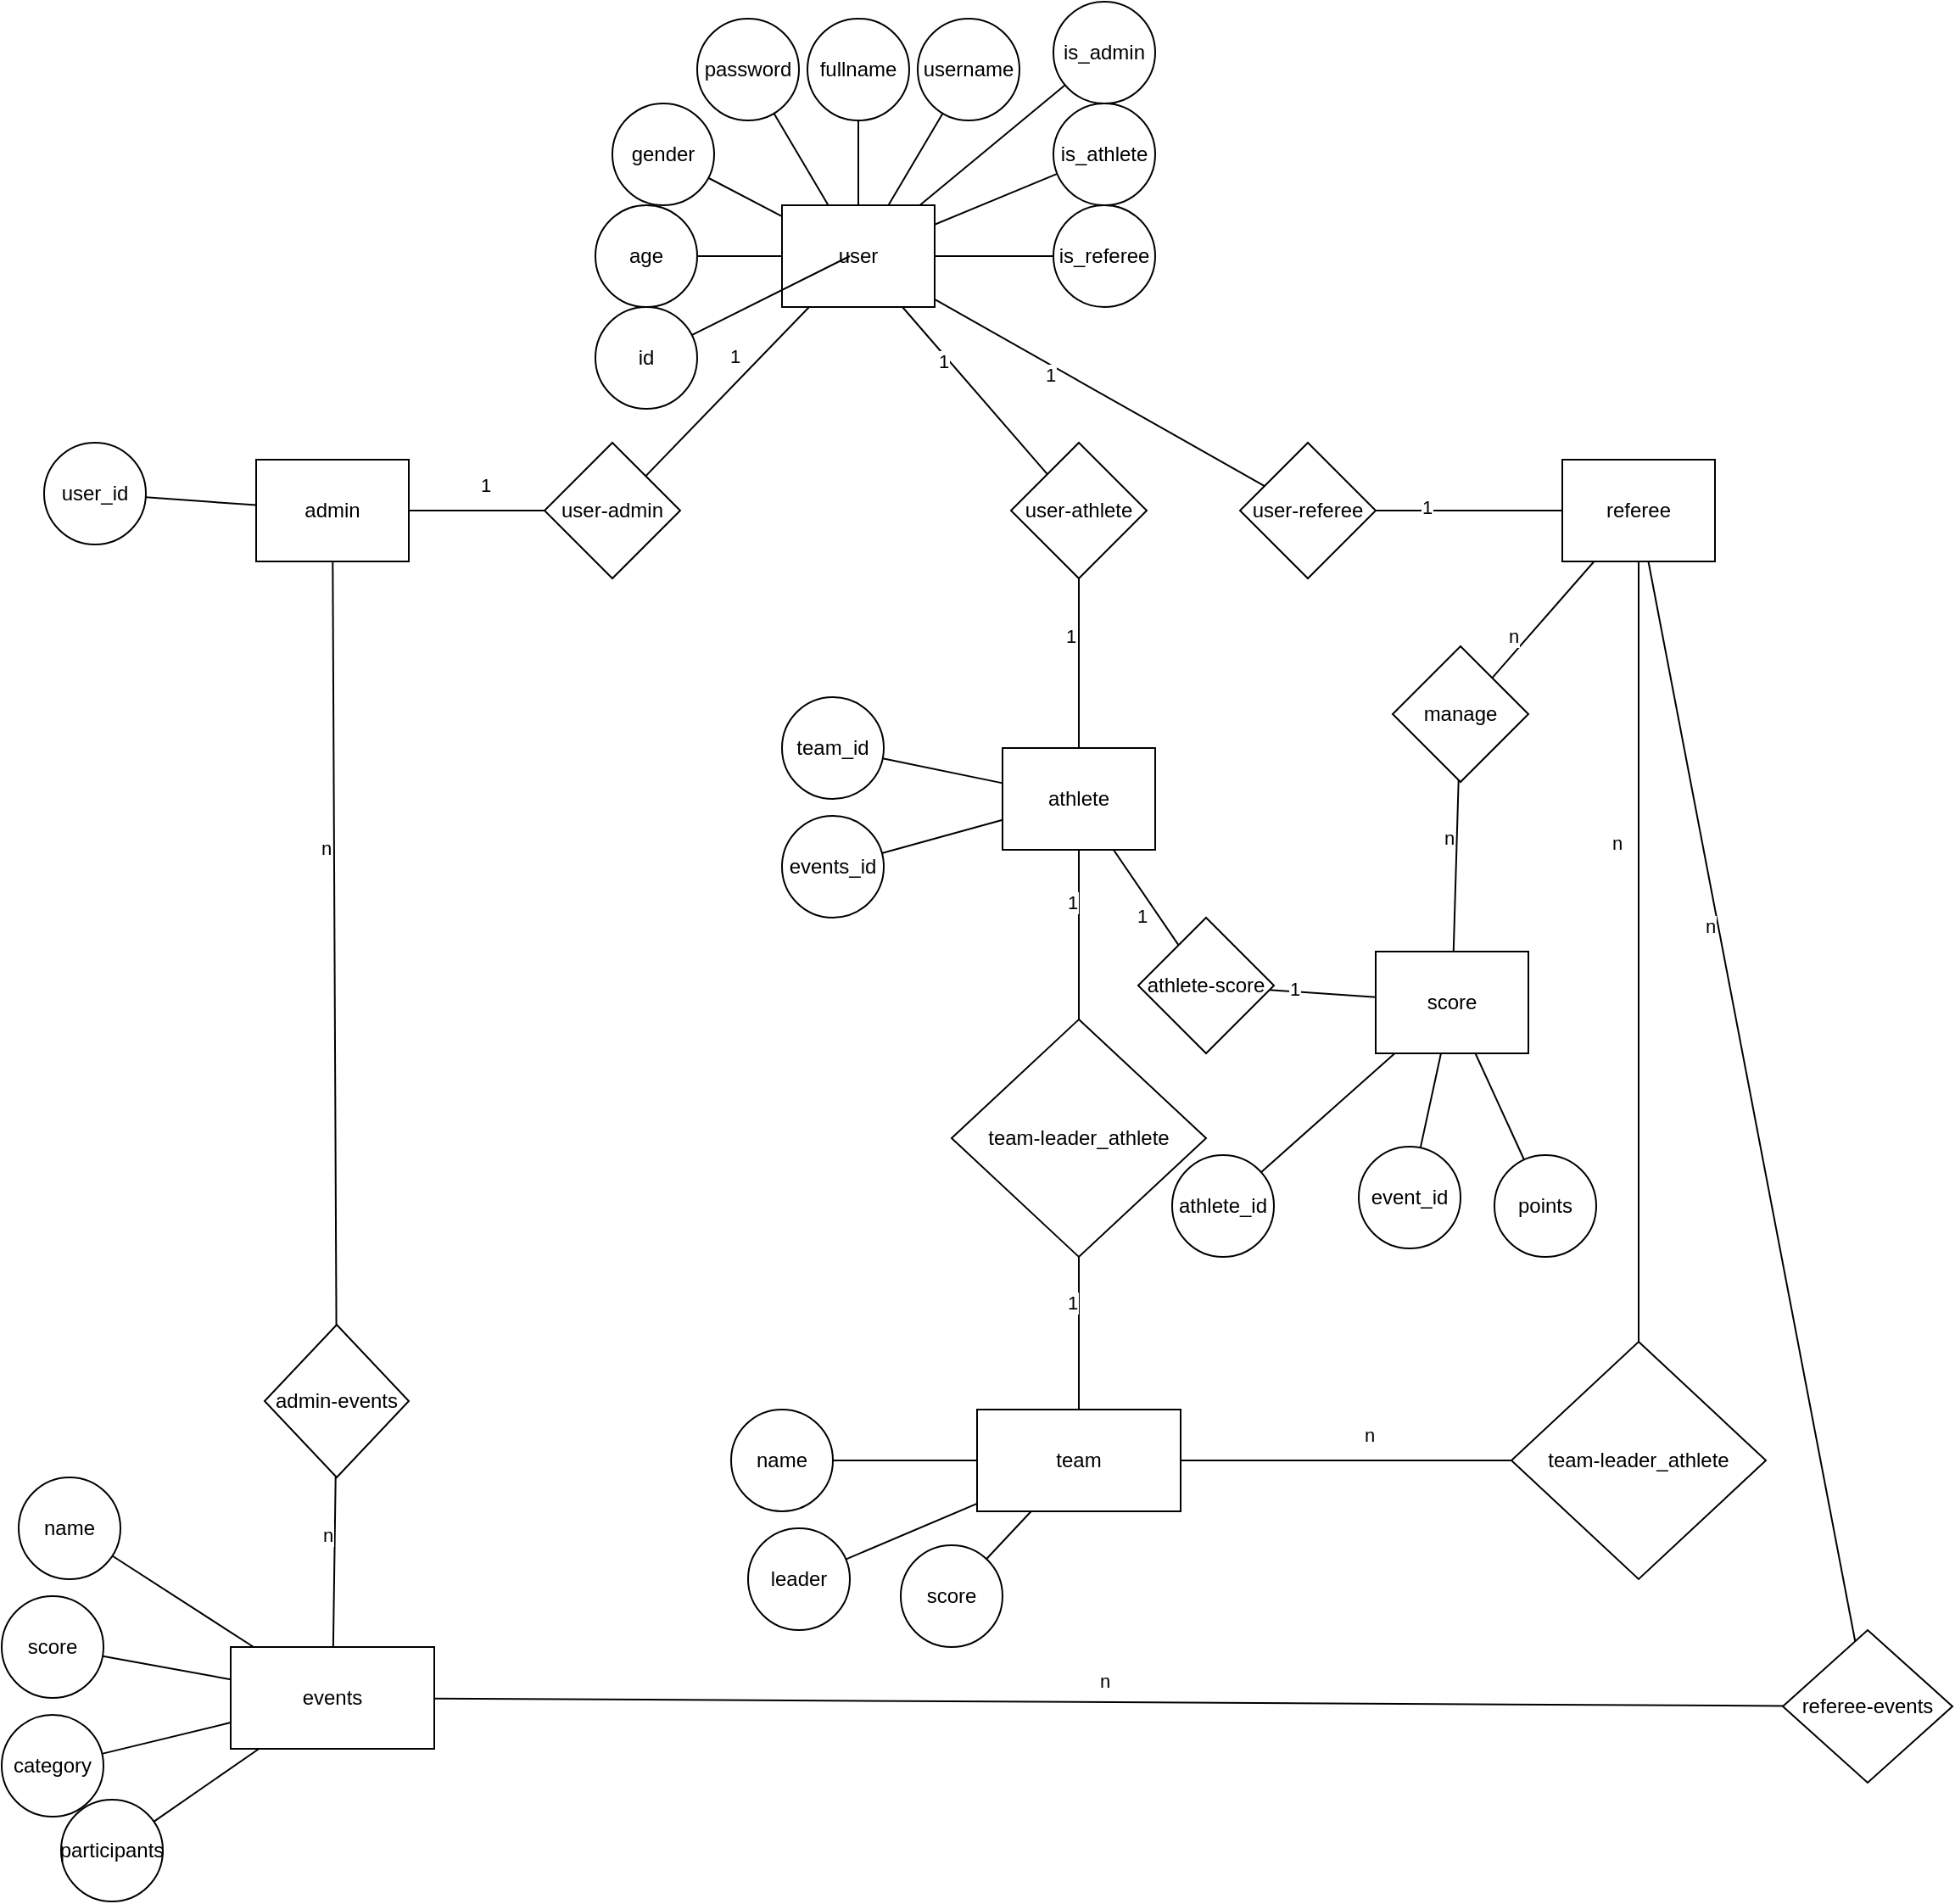 <mxfile version="21.5.2" type="github">
  <diagram name="Page-1" id="KzcnZLSPdGOEkf5oqTcm">
    <mxGraphModel dx="2152" dy="1808" grid="1" gridSize="10" guides="1" tooltips="1" connect="1" arrows="1" fold="1" page="1" pageScale="1" pageWidth="850" pageHeight="1100" math="0" shadow="0">
      <root>
        <mxCell id="0" />
        <mxCell id="1" parent="0" />
        <mxCell id="fyYMvwpkRdlNFIZJBokY-1" value="user" style="rounded=0;whiteSpace=wrap;html=1;" vertex="1" parent="1">
          <mxGeometry x="10" y="70" width="90" height="60" as="geometry" />
        </mxCell>
        <mxCell id="fyYMvwpkRdlNFIZJBokY-2" value="is_admin" style="ellipse;whiteSpace=wrap;html=1;aspect=fixed;" vertex="1" parent="1">
          <mxGeometry x="170" y="-50" width="60" height="60" as="geometry" />
        </mxCell>
        <mxCell id="fyYMvwpkRdlNFIZJBokY-3" value="" style="endArrow=none;html=1;rounded=0;" edge="1" parent="1" source="fyYMvwpkRdlNFIZJBokY-1" target="fyYMvwpkRdlNFIZJBokY-2">
          <mxGeometry width="50" height="50" relative="1" as="geometry">
            <mxPoint x="230" y="230" as="sourcePoint" />
            <mxPoint x="280" y="180" as="targetPoint" />
          </mxGeometry>
        </mxCell>
        <mxCell id="fyYMvwpkRdlNFIZJBokY-4" value="is_athlete" style="ellipse;whiteSpace=wrap;html=1;aspect=fixed;" vertex="1" parent="1">
          <mxGeometry x="170" y="10" width="60" height="60" as="geometry" />
        </mxCell>
        <mxCell id="fyYMvwpkRdlNFIZJBokY-5" value="is_referee" style="ellipse;whiteSpace=wrap;html=1;aspect=fixed;" vertex="1" parent="1">
          <mxGeometry x="170" y="70" width="60" height="60" as="geometry" />
        </mxCell>
        <mxCell id="fyYMvwpkRdlNFIZJBokY-6" value="" style="endArrow=none;html=1;rounded=0;" edge="1" parent="1" source="fyYMvwpkRdlNFIZJBokY-1" target="fyYMvwpkRdlNFIZJBokY-4">
          <mxGeometry width="50" height="50" relative="1" as="geometry">
            <mxPoint x="230" y="230" as="sourcePoint" />
            <mxPoint x="280" y="180" as="targetPoint" />
          </mxGeometry>
        </mxCell>
        <mxCell id="fyYMvwpkRdlNFIZJBokY-7" value="" style="endArrow=none;html=1;rounded=0;" edge="1" parent="1" source="fyYMvwpkRdlNFIZJBokY-1" target="fyYMvwpkRdlNFIZJBokY-5">
          <mxGeometry width="50" height="50" relative="1" as="geometry">
            <mxPoint x="240" y="240" as="sourcePoint" />
            <mxPoint x="290" y="190" as="targetPoint" />
          </mxGeometry>
        </mxCell>
        <mxCell id="fyYMvwpkRdlNFIZJBokY-9" value="username" style="ellipse;whiteSpace=wrap;html=1;aspect=fixed;" vertex="1" parent="1">
          <mxGeometry x="90" y="-40" width="60" height="60" as="geometry" />
        </mxCell>
        <mxCell id="fyYMvwpkRdlNFIZJBokY-10" value="fullname" style="ellipse;whiteSpace=wrap;html=1;aspect=fixed;" vertex="1" parent="1">
          <mxGeometry x="25" y="-40" width="60" height="60" as="geometry" />
        </mxCell>
        <mxCell id="fyYMvwpkRdlNFIZJBokY-11" value="password" style="ellipse;whiteSpace=wrap;html=1;aspect=fixed;" vertex="1" parent="1">
          <mxGeometry x="-40" y="-40" width="60" height="60" as="geometry" />
        </mxCell>
        <mxCell id="fyYMvwpkRdlNFIZJBokY-12" value="" style="endArrow=none;html=1;rounded=0;" edge="1" parent="1" source="fyYMvwpkRdlNFIZJBokY-1" target="fyYMvwpkRdlNFIZJBokY-9">
          <mxGeometry width="50" height="50" relative="1" as="geometry">
            <mxPoint x="190" y="121" as="sourcePoint" />
            <mxPoint x="313" y="177" as="targetPoint" />
          </mxGeometry>
        </mxCell>
        <mxCell id="fyYMvwpkRdlNFIZJBokY-13" value="" style="endArrow=none;html=1;rounded=0;" edge="1" parent="1" source="fyYMvwpkRdlNFIZJBokY-1" target="fyYMvwpkRdlNFIZJBokY-10">
          <mxGeometry width="50" height="50" relative="1" as="geometry">
            <mxPoint x="176" y="130" as="sourcePoint" />
            <mxPoint x="258" y="209" as="targetPoint" />
          </mxGeometry>
        </mxCell>
        <mxCell id="fyYMvwpkRdlNFIZJBokY-14" value="" style="endArrow=none;html=1;rounded=0;" edge="1" parent="1" source="fyYMvwpkRdlNFIZJBokY-1" target="fyYMvwpkRdlNFIZJBokY-11">
          <mxGeometry width="50" height="50" relative="1" as="geometry">
            <mxPoint x="186" y="140" as="sourcePoint" />
            <mxPoint x="311" y="297" as="targetPoint" />
          </mxGeometry>
        </mxCell>
        <mxCell id="fyYMvwpkRdlNFIZJBokY-15" value="user-admin" style="rhombus;whiteSpace=wrap;html=1;" vertex="1" parent="1">
          <mxGeometry x="-130" y="210" width="80" height="80" as="geometry" />
        </mxCell>
        <mxCell id="fyYMvwpkRdlNFIZJBokY-16" value="user-athlete" style="rhombus;whiteSpace=wrap;html=1;" vertex="1" parent="1">
          <mxGeometry x="145" y="210" width="80" height="80" as="geometry" />
        </mxCell>
        <mxCell id="fyYMvwpkRdlNFIZJBokY-17" value="user-referee" style="rhombus;whiteSpace=wrap;html=1;" vertex="1" parent="1">
          <mxGeometry x="280" y="210" width="80" height="80" as="geometry" />
        </mxCell>
        <mxCell id="fyYMvwpkRdlNFIZJBokY-18" value="" style="endArrow=none;html=1;rounded=0;" edge="1" parent="1" source="fyYMvwpkRdlNFIZJBokY-15" target="fyYMvwpkRdlNFIZJBokY-1">
          <mxGeometry width="50" height="50" relative="1" as="geometry">
            <mxPoint x="-30" y="230" as="sourcePoint" />
            <mxPoint x="20" y="180" as="targetPoint" />
          </mxGeometry>
        </mxCell>
        <mxCell id="fyYMvwpkRdlNFIZJBokY-21" value="1" style="edgeLabel;html=1;align=center;verticalAlign=middle;resizable=0;points=[];" vertex="1" connectable="0" parent="fyYMvwpkRdlNFIZJBokY-18">
          <mxGeometry x="0.145" y="3" relative="1" as="geometry">
            <mxPoint x="-1" y="-12" as="offset" />
          </mxGeometry>
        </mxCell>
        <mxCell id="fyYMvwpkRdlNFIZJBokY-19" value="" style="endArrow=none;html=1;rounded=0;" edge="1" parent="1" source="fyYMvwpkRdlNFIZJBokY-16" target="fyYMvwpkRdlNFIZJBokY-1">
          <mxGeometry width="50" height="50" relative="1" as="geometry">
            <mxPoint x="-30" y="210" as="sourcePoint" />
            <mxPoint x="36" y="140" as="targetPoint" />
          </mxGeometry>
        </mxCell>
        <mxCell id="fyYMvwpkRdlNFIZJBokY-23" value="1" style="edgeLabel;html=1;align=center;verticalAlign=middle;resizable=0;points=[];" vertex="1" connectable="0" parent="fyYMvwpkRdlNFIZJBokY-19">
          <mxGeometry x="0.324" y="-2" relative="1" as="geometry">
            <mxPoint x="-7" as="offset" />
          </mxGeometry>
        </mxCell>
        <mxCell id="fyYMvwpkRdlNFIZJBokY-20" value="" style="endArrow=none;html=1;rounded=0;" edge="1" parent="1" source="fyYMvwpkRdlNFIZJBokY-17" target="fyYMvwpkRdlNFIZJBokY-1">
          <mxGeometry width="50" height="50" relative="1" as="geometry">
            <mxPoint x="-20" y="220" as="sourcePoint" />
            <mxPoint x="46" y="150" as="targetPoint" />
          </mxGeometry>
        </mxCell>
        <mxCell id="fyYMvwpkRdlNFIZJBokY-25" value="1" style="edgeLabel;html=1;align=center;verticalAlign=middle;resizable=0;points=[];" vertex="1" connectable="0" parent="fyYMvwpkRdlNFIZJBokY-20">
          <mxGeometry x="0.262" y="1" relative="1" as="geometry">
            <mxPoint x="-4" y="3" as="offset" />
          </mxGeometry>
        </mxCell>
        <mxCell id="fyYMvwpkRdlNFIZJBokY-27" value="gender" style="ellipse;whiteSpace=wrap;html=1;aspect=fixed;" vertex="1" parent="1">
          <mxGeometry x="-90" y="10" width="60" height="60" as="geometry" />
        </mxCell>
        <mxCell id="fyYMvwpkRdlNFIZJBokY-28" value="" style="endArrow=none;html=1;rounded=0;" edge="1" parent="1" source="fyYMvwpkRdlNFIZJBokY-1" target="fyYMvwpkRdlNFIZJBokY-27">
          <mxGeometry width="50" height="50" relative="1" as="geometry">
            <mxPoint x="47" y="80" as="sourcePoint" />
            <mxPoint x="15" y="26" as="targetPoint" />
          </mxGeometry>
        </mxCell>
        <mxCell id="fyYMvwpkRdlNFIZJBokY-29" value="age" style="ellipse;whiteSpace=wrap;html=1;aspect=fixed;" vertex="1" parent="1">
          <mxGeometry x="-100" y="70" width="60" height="60" as="geometry" />
        </mxCell>
        <mxCell id="fyYMvwpkRdlNFIZJBokY-30" value="" style="endArrow=none;html=1;rounded=0;" edge="1" parent="1" source="fyYMvwpkRdlNFIZJBokY-1" target="fyYMvwpkRdlNFIZJBokY-29">
          <mxGeometry width="50" height="50" relative="1" as="geometry">
            <mxPoint x="20" y="87" as="sourcePoint" />
            <mxPoint x="-23" y="64" as="targetPoint" />
          </mxGeometry>
        </mxCell>
        <mxCell id="fyYMvwpkRdlNFIZJBokY-32" value="admin" style="rounded=0;whiteSpace=wrap;html=1;" vertex="1" parent="1">
          <mxGeometry x="-300" y="220" width="90" height="60" as="geometry" />
        </mxCell>
        <mxCell id="fyYMvwpkRdlNFIZJBokY-36" value="athlete" style="rounded=0;whiteSpace=wrap;html=1;" vertex="1" parent="1">
          <mxGeometry x="140" y="390" width="90" height="60" as="geometry" />
        </mxCell>
        <mxCell id="fyYMvwpkRdlNFIZJBokY-37" value="referee" style="rounded=0;whiteSpace=wrap;html=1;" vertex="1" parent="1">
          <mxGeometry x="470" y="220" width="90" height="60" as="geometry" />
        </mxCell>
        <mxCell id="fyYMvwpkRdlNFIZJBokY-38" value="" style="endArrow=none;html=1;rounded=0;" edge="1" parent="1" source="fyYMvwpkRdlNFIZJBokY-32" target="fyYMvwpkRdlNFIZJBokY-15">
          <mxGeometry width="50" height="50" relative="1" as="geometry">
            <mxPoint x="-60" y="240" as="sourcePoint" />
            <mxPoint x="36" y="140" as="targetPoint" />
          </mxGeometry>
        </mxCell>
        <mxCell id="fyYMvwpkRdlNFIZJBokY-39" value="1" style="edgeLabel;html=1;align=center;verticalAlign=middle;resizable=0;points=[];" vertex="1" connectable="0" parent="fyYMvwpkRdlNFIZJBokY-38">
          <mxGeometry x="0.145" y="3" relative="1" as="geometry">
            <mxPoint x="-1" y="-12" as="offset" />
          </mxGeometry>
        </mxCell>
        <mxCell id="fyYMvwpkRdlNFIZJBokY-40" value="" style="endArrow=none;html=1;rounded=0;" edge="1" parent="1" source="fyYMvwpkRdlNFIZJBokY-36" target="fyYMvwpkRdlNFIZJBokY-16">
          <mxGeometry width="50" height="50" relative="1" as="geometry">
            <mxPoint x="184.76" y="410" as="sourcePoint" />
            <mxPoint x="184.76" y="330" as="targetPoint" />
          </mxGeometry>
        </mxCell>
        <mxCell id="fyYMvwpkRdlNFIZJBokY-41" value="1" style="edgeLabel;html=1;align=center;verticalAlign=middle;resizable=0;points=[];" vertex="1" connectable="0" parent="fyYMvwpkRdlNFIZJBokY-40">
          <mxGeometry x="0.324" y="-2" relative="1" as="geometry">
            <mxPoint x="-7" as="offset" />
          </mxGeometry>
        </mxCell>
        <mxCell id="fyYMvwpkRdlNFIZJBokY-42" value="" style="endArrow=none;html=1;rounded=0;" edge="1" parent="1" source="fyYMvwpkRdlNFIZJBokY-37" target="fyYMvwpkRdlNFIZJBokY-17">
          <mxGeometry width="50" height="50" relative="1" as="geometry">
            <mxPoint x="115" y="340" as="sourcePoint" />
            <mxPoint x="175" y="280" as="targetPoint" />
          </mxGeometry>
        </mxCell>
        <mxCell id="fyYMvwpkRdlNFIZJBokY-43" value="1" style="edgeLabel;html=1;align=center;verticalAlign=middle;resizable=0;points=[];" vertex="1" connectable="0" parent="fyYMvwpkRdlNFIZJBokY-42">
          <mxGeometry x="0.324" y="-2" relative="1" as="geometry">
            <mxPoint x="-7" as="offset" />
          </mxGeometry>
        </mxCell>
        <mxCell id="fyYMvwpkRdlNFIZJBokY-55" value="team" style="rounded=0;whiteSpace=wrap;html=1;" vertex="1" parent="1">
          <mxGeometry x="125" y="780" width="120" height="60" as="geometry" />
        </mxCell>
        <mxCell id="fyYMvwpkRdlNFIZJBokY-58" value="team-leader_athlete" style="rhombus;whiteSpace=wrap;html=1;" vertex="1" parent="1">
          <mxGeometry x="110" y="550" width="150" height="140" as="geometry" />
        </mxCell>
        <mxCell id="fyYMvwpkRdlNFIZJBokY-59" value="" style="endArrow=none;html=1;rounded=0;" edge="1" parent="1" source="fyYMvwpkRdlNFIZJBokY-58" target="fyYMvwpkRdlNFIZJBokY-36">
          <mxGeometry width="50" height="50" relative="1" as="geometry">
            <mxPoint x="-20" y="240" as="sourcePoint" />
            <mxPoint x="36" y="140" as="targetPoint" />
          </mxGeometry>
        </mxCell>
        <mxCell id="fyYMvwpkRdlNFIZJBokY-60" value="1" style="edgeLabel;html=1;align=center;verticalAlign=middle;resizable=0;points=[];" vertex="1" connectable="0" parent="fyYMvwpkRdlNFIZJBokY-59">
          <mxGeometry x="0.145" y="3" relative="1" as="geometry">
            <mxPoint x="-1" y="-12" as="offset" />
          </mxGeometry>
        </mxCell>
        <mxCell id="fyYMvwpkRdlNFIZJBokY-61" value="" style="endArrow=none;html=1;rounded=0;" edge="1" parent="1" target="fyYMvwpkRdlNFIZJBokY-58" source="fyYMvwpkRdlNFIZJBokY-55">
          <mxGeometry width="50" height="50" relative="1" as="geometry">
            <mxPoint x="-200" y="260" as="sourcePoint" />
            <mxPoint x="46" y="150" as="targetPoint" />
          </mxGeometry>
        </mxCell>
        <mxCell id="fyYMvwpkRdlNFIZJBokY-62" value="1" style="edgeLabel;html=1;align=center;verticalAlign=middle;resizable=0;points=[];" vertex="1" connectable="0" parent="fyYMvwpkRdlNFIZJBokY-61">
          <mxGeometry x="0.145" y="3" relative="1" as="geometry">
            <mxPoint x="-1" y="-12" as="offset" />
          </mxGeometry>
        </mxCell>
        <mxCell id="fyYMvwpkRdlNFIZJBokY-63" value="team-leader_athlete" style="rhombus;whiteSpace=wrap;html=1;" vertex="1" parent="1">
          <mxGeometry x="440" y="740" width="150" height="140" as="geometry" />
        </mxCell>
        <mxCell id="fyYMvwpkRdlNFIZJBokY-64" value="" style="endArrow=none;html=1;rounded=0;" edge="1" parent="1" source="fyYMvwpkRdlNFIZJBokY-63" target="fyYMvwpkRdlNFIZJBokY-37">
          <mxGeometry width="50" height="50" relative="1" as="geometry">
            <mxPoint x="274.09" y="250" as="sourcePoint" />
            <mxPoint x="560" y="400" as="targetPoint" />
          </mxGeometry>
        </mxCell>
        <mxCell id="fyYMvwpkRdlNFIZJBokY-68" value="n" style="edgeLabel;html=1;align=center;verticalAlign=middle;resizable=0;points=[];" vertex="1" connectable="0" parent="fyYMvwpkRdlNFIZJBokY-64">
          <mxGeometry x="0.354" y="-2" relative="1" as="geometry">
            <mxPoint x="-15" y="17" as="offset" />
          </mxGeometry>
        </mxCell>
        <mxCell id="fyYMvwpkRdlNFIZJBokY-66" value="" style="endArrow=none;html=1;rounded=0;" edge="1" parent="1" target="fyYMvwpkRdlNFIZJBokY-63" source="fyYMvwpkRdlNFIZJBokY-55">
          <mxGeometry width="50" height="50" relative="1" as="geometry">
            <mxPoint x="219.999" y="820" as="sourcePoint" />
            <mxPoint x="340.09" y="160" as="targetPoint" />
          </mxGeometry>
        </mxCell>
        <mxCell id="fyYMvwpkRdlNFIZJBokY-67" value="n" style="edgeLabel;html=1;align=center;verticalAlign=middle;resizable=0;points=[];" vertex="1" connectable="0" parent="fyYMvwpkRdlNFIZJBokY-66">
          <mxGeometry x="0.145" y="3" relative="1" as="geometry">
            <mxPoint x="-1" y="-12" as="offset" />
          </mxGeometry>
        </mxCell>
        <mxCell id="fyYMvwpkRdlNFIZJBokY-70" value="admin-events" style="rhombus;whiteSpace=wrap;html=1;" vertex="1" parent="1">
          <mxGeometry x="-295" y="730" width="85" height="90" as="geometry" />
        </mxCell>
        <mxCell id="fyYMvwpkRdlNFIZJBokY-71" value="" style="endArrow=none;html=1;rounded=0;" edge="1" parent="1" source="fyYMvwpkRdlNFIZJBokY-70" target="fyYMvwpkRdlNFIZJBokY-32">
          <mxGeometry width="50" height="50" relative="1" as="geometry">
            <mxPoint x="-470" y="575" as="sourcePoint" />
            <mxPoint x="-313.421" y="350" as="targetPoint" />
          </mxGeometry>
        </mxCell>
        <mxCell id="fyYMvwpkRdlNFIZJBokY-72" value="n" style="edgeLabel;html=1;align=center;verticalAlign=middle;resizable=0;points=[];" vertex="1" connectable="0" parent="fyYMvwpkRdlNFIZJBokY-71">
          <mxGeometry x="0.262" y="1" relative="1" as="geometry">
            <mxPoint x="-4" y="3" as="offset" />
          </mxGeometry>
        </mxCell>
        <mxCell id="fyYMvwpkRdlNFIZJBokY-73" value="" style="endArrow=none;html=1;rounded=0;" edge="1" parent="1" target="fyYMvwpkRdlNFIZJBokY-70" source="fyYMvwpkRdlNFIZJBokY-75">
          <mxGeometry width="50" height="50" relative="1" as="geometry">
            <mxPoint x="-220" y="880" as="sourcePoint" />
            <mxPoint x="-275" y="785" as="targetPoint" />
          </mxGeometry>
        </mxCell>
        <mxCell id="fyYMvwpkRdlNFIZJBokY-74" value="n" style="edgeLabel;html=1;align=center;verticalAlign=middle;resizable=0;points=[];" vertex="1" connectable="0" parent="fyYMvwpkRdlNFIZJBokY-73">
          <mxGeometry x="0.324" y="-2" relative="1" as="geometry">
            <mxPoint x="-7" as="offset" />
          </mxGeometry>
        </mxCell>
        <mxCell id="fyYMvwpkRdlNFIZJBokY-75" value="events" style="rounded=0;whiteSpace=wrap;html=1;" vertex="1" parent="1">
          <mxGeometry x="-315" y="920" width="120" height="60" as="geometry" />
        </mxCell>
        <mxCell id="fyYMvwpkRdlNFIZJBokY-80" value="referee-events" style="rhombus;whiteSpace=wrap;html=1;" vertex="1" parent="1">
          <mxGeometry x="600" y="910" width="100" height="90" as="geometry" />
        </mxCell>
        <mxCell id="fyYMvwpkRdlNFIZJBokY-81" value="n" style="endArrow=none;html=1;rounded=0;" edge="1" parent="1" source="fyYMvwpkRdlNFIZJBokY-75" target="fyYMvwpkRdlNFIZJBokY-80">
          <mxGeometry x="-0.007" y="13" width="50" height="50" relative="1" as="geometry">
            <mxPoint x="80" y="870" as="sourcePoint" />
            <mxPoint x="130" y="820" as="targetPoint" />
            <mxPoint as="offset" />
          </mxGeometry>
        </mxCell>
        <mxCell id="fyYMvwpkRdlNFIZJBokY-82" value="" style="endArrow=none;html=1;rounded=0;" edge="1" parent="1" source="fyYMvwpkRdlNFIZJBokY-80" target="fyYMvwpkRdlNFIZJBokY-37">
          <mxGeometry width="50" height="50" relative="1" as="geometry">
            <mxPoint x="695" y="260" as="sourcePoint" />
            <mxPoint x="585" y="260" as="targetPoint" />
          </mxGeometry>
        </mxCell>
        <mxCell id="fyYMvwpkRdlNFIZJBokY-83" value="n" style="edgeLabel;html=1;align=center;verticalAlign=middle;resizable=0;points=[];" vertex="1" connectable="0" parent="fyYMvwpkRdlNFIZJBokY-82">
          <mxGeometry x="0.324" y="-2" relative="1" as="geometry">
            <mxPoint x="-7" as="offset" />
          </mxGeometry>
        </mxCell>
        <mxCell id="fyYMvwpkRdlNFIZJBokY-85" value="score" style="rounded=0;whiteSpace=wrap;html=1;" vertex="1" parent="1">
          <mxGeometry x="360" y="510" width="90" height="60" as="geometry" />
        </mxCell>
        <mxCell id="fyYMvwpkRdlNFIZJBokY-86" value="team_id" style="ellipse;whiteSpace=wrap;html=1;aspect=fixed;" vertex="1" parent="1">
          <mxGeometry x="10" y="360" width="60" height="60" as="geometry" />
        </mxCell>
        <mxCell id="fyYMvwpkRdlNFIZJBokY-87" value="" style="endArrow=none;html=1;rounded=0;" edge="1" parent="1" target="fyYMvwpkRdlNFIZJBokY-86" source="fyYMvwpkRdlNFIZJBokY-36">
          <mxGeometry width="50" height="50" relative="1" as="geometry">
            <mxPoint x="20" y="110" as="sourcePoint" />
            <mxPoint x="-13" y="74" as="targetPoint" />
          </mxGeometry>
        </mxCell>
        <mxCell id="fyYMvwpkRdlNFIZJBokY-88" value="events_id" style="ellipse;whiteSpace=wrap;html=1;aspect=fixed;" vertex="1" parent="1">
          <mxGeometry x="10" y="430" width="60" height="60" as="geometry" />
        </mxCell>
        <mxCell id="fyYMvwpkRdlNFIZJBokY-89" value="" style="endArrow=none;html=1;rounded=0;" edge="1" parent="1" target="fyYMvwpkRdlNFIZJBokY-88" source="fyYMvwpkRdlNFIZJBokY-36">
          <mxGeometry width="50" height="50" relative="1" as="geometry">
            <mxPoint x="60" y="510" as="sourcePoint" />
            <mxPoint x="27" y="474" as="targetPoint" />
          </mxGeometry>
        </mxCell>
        <mxCell id="fyYMvwpkRdlNFIZJBokY-91" value="category" style="ellipse;whiteSpace=wrap;html=1;aspect=fixed;" vertex="1" parent="1">
          <mxGeometry x="-450" y="960" width="60" height="60" as="geometry" />
        </mxCell>
        <mxCell id="fyYMvwpkRdlNFIZJBokY-92" value="" style="endArrow=none;html=1;rounded=0;" edge="1" parent="1" target="fyYMvwpkRdlNFIZJBokY-91" source="fyYMvwpkRdlNFIZJBokY-75">
          <mxGeometry width="50" height="50" relative="1" as="geometry">
            <mxPoint x="-330" y="927" as="sourcePoint" />
            <mxPoint x="-443" y="969" as="targetPoint" />
          </mxGeometry>
        </mxCell>
        <mxCell id="fyYMvwpkRdlNFIZJBokY-93" value="score" style="ellipse;whiteSpace=wrap;html=1;aspect=fixed;" vertex="1" parent="1">
          <mxGeometry x="-450" y="890" width="60" height="60" as="geometry" />
        </mxCell>
        <mxCell id="fyYMvwpkRdlNFIZJBokY-94" value="" style="endArrow=none;html=1;rounded=0;" edge="1" parent="1" target="fyYMvwpkRdlNFIZJBokY-93" source="fyYMvwpkRdlNFIZJBokY-75">
          <mxGeometry width="50" height="50" relative="1" as="geometry">
            <mxPoint x="-305" y="962" as="sourcePoint" />
            <mxPoint x="-433" y="979" as="targetPoint" />
          </mxGeometry>
        </mxCell>
        <mxCell id="fyYMvwpkRdlNFIZJBokY-95" value="name" style="ellipse;whiteSpace=wrap;html=1;aspect=fixed;" vertex="1" parent="1">
          <mxGeometry x="-440" y="820" width="60" height="60" as="geometry" />
        </mxCell>
        <mxCell id="fyYMvwpkRdlNFIZJBokY-96" value="" style="endArrow=none;html=1;rounded=0;" edge="1" parent="1" target="fyYMvwpkRdlNFIZJBokY-95" source="fyYMvwpkRdlNFIZJBokY-75">
          <mxGeometry width="50" height="50" relative="1" as="geometry">
            <mxPoint x="-295" y="972" as="sourcePoint" />
            <mxPoint x="-423" y="989" as="targetPoint" />
          </mxGeometry>
        </mxCell>
        <mxCell id="fyYMvwpkRdlNFIZJBokY-97" value="participants" style="ellipse;whiteSpace=wrap;html=1;aspect=fixed;" vertex="1" parent="1">
          <mxGeometry x="-415" y="1010" width="60" height="60" as="geometry" />
        </mxCell>
        <mxCell id="fyYMvwpkRdlNFIZJBokY-98" value="" style="endArrow=none;html=1;rounded=0;" edge="1" parent="1" target="fyYMvwpkRdlNFIZJBokY-97" source="fyYMvwpkRdlNFIZJBokY-75">
          <mxGeometry width="50" height="50" relative="1" as="geometry">
            <mxPoint x="-300.0" y="1019.483" as="sourcePoint" />
            <mxPoint x="-398" y="1054" as="targetPoint" />
          </mxGeometry>
        </mxCell>
        <mxCell id="fyYMvwpkRdlNFIZJBokY-99" value="name" style="ellipse;whiteSpace=wrap;html=1;aspect=fixed;" vertex="1" parent="1">
          <mxGeometry x="-20" y="780.0" width="60" height="60" as="geometry" />
        </mxCell>
        <mxCell id="fyYMvwpkRdlNFIZJBokY-100" value="" style="endArrow=none;html=1;rounded=0;" edge="1" parent="1" target="fyYMvwpkRdlNFIZJBokY-99" source="fyYMvwpkRdlNFIZJBokY-55">
          <mxGeometry width="50" height="50" relative="1" as="geometry">
            <mxPoint x="160" y="819.996" as="sourcePoint" />
            <mxPoint x="-63" y="885.85" as="targetPoint" />
          </mxGeometry>
        </mxCell>
        <mxCell id="fyYMvwpkRdlNFIZJBokY-101" value="leader" style="ellipse;whiteSpace=wrap;html=1;aspect=fixed;" vertex="1" parent="1">
          <mxGeometry x="-10" y="850.0" width="60" height="60" as="geometry" />
        </mxCell>
        <mxCell id="fyYMvwpkRdlNFIZJBokY-102" value="" style="endArrow=none;html=1;rounded=0;" edge="1" parent="1" target="fyYMvwpkRdlNFIZJBokY-101" source="fyYMvwpkRdlNFIZJBokY-55">
          <mxGeometry width="50" height="50" relative="1" as="geometry">
            <mxPoint x="135" y="820" as="sourcePoint" />
            <mxPoint x="-53" y="895.85" as="targetPoint" />
          </mxGeometry>
        </mxCell>
        <mxCell id="fyYMvwpkRdlNFIZJBokY-103" value="score" style="ellipse;whiteSpace=wrap;html=1;aspect=fixed;" vertex="1" parent="1">
          <mxGeometry x="80" y="860.0" width="60" height="60" as="geometry" />
        </mxCell>
        <mxCell id="fyYMvwpkRdlNFIZJBokY-104" value="" style="endArrow=none;html=1;rounded=0;" edge="1" parent="1" target="fyYMvwpkRdlNFIZJBokY-103" source="fyYMvwpkRdlNFIZJBokY-55">
          <mxGeometry width="50" height="50" relative="1" as="geometry">
            <mxPoint x="192.5" y="900" as="sourcePoint" />
            <mxPoint x="4.5" y="975.85" as="targetPoint" />
          </mxGeometry>
        </mxCell>
        <mxCell id="fyYMvwpkRdlNFIZJBokY-106" value="user_id" style="ellipse;whiteSpace=wrap;html=1;aspect=fixed;" vertex="1" parent="1">
          <mxGeometry x="-425" y="210.0" width="60" height="60" as="geometry" />
        </mxCell>
        <mxCell id="fyYMvwpkRdlNFIZJBokY-107" value="" style="endArrow=none;html=1;rounded=0;" edge="1" parent="1" target="fyYMvwpkRdlNFIZJBokY-106" source="fyYMvwpkRdlNFIZJBokY-32">
          <mxGeometry width="50" height="50" relative="1" as="geometry">
            <mxPoint x="-280" y="240" as="sourcePoint" />
            <mxPoint x="-468" y="315.85" as="targetPoint" />
          </mxGeometry>
        </mxCell>
        <mxCell id="fyYMvwpkRdlNFIZJBokY-108" value="id" style="ellipse;whiteSpace=wrap;html=1;aspect=fixed;" vertex="1" parent="1">
          <mxGeometry x="-100" y="130" width="60" height="60" as="geometry" />
        </mxCell>
        <mxCell id="fyYMvwpkRdlNFIZJBokY-109" value="" style="endArrow=none;html=1;rounded=0;exitX=0.444;exitY=0.5;exitDx=0;exitDy=0;exitPerimeter=0;" edge="1" parent="1" target="fyYMvwpkRdlNFIZJBokY-108" source="fyYMvwpkRdlNFIZJBokY-1">
          <mxGeometry width="50" height="50" relative="1" as="geometry">
            <mxPoint x="25" y="129.996" as="sourcePoint" />
            <mxPoint x="-38" y="129.48" as="targetPoint" />
          </mxGeometry>
        </mxCell>
        <mxCell id="fyYMvwpkRdlNFIZJBokY-110" value="manage" style="rhombus;whiteSpace=wrap;html=1;" vertex="1" parent="1">
          <mxGeometry x="370" y="330" width="80" height="80" as="geometry" />
        </mxCell>
        <mxCell id="fyYMvwpkRdlNFIZJBokY-111" value="" style="endArrow=none;html=1;rounded=0;" edge="1" parent="1" source="fyYMvwpkRdlNFIZJBokY-37" target="fyYMvwpkRdlNFIZJBokY-110">
          <mxGeometry width="50" height="50" relative="1" as="geometry">
            <mxPoint x="480" y="260" as="sourcePoint" />
            <mxPoint x="370" y="260" as="targetPoint" />
          </mxGeometry>
        </mxCell>
        <mxCell id="fyYMvwpkRdlNFIZJBokY-112" value="n" style="edgeLabel;html=1;align=center;verticalAlign=middle;resizable=0;points=[];" vertex="1" connectable="0" parent="fyYMvwpkRdlNFIZJBokY-111">
          <mxGeometry x="0.324" y="-2" relative="1" as="geometry">
            <mxPoint x="-7" as="offset" />
          </mxGeometry>
        </mxCell>
        <mxCell id="fyYMvwpkRdlNFIZJBokY-113" value="" style="endArrow=none;html=1;rounded=0;" edge="1" parent="1" source="fyYMvwpkRdlNFIZJBokY-85" target="fyYMvwpkRdlNFIZJBokY-110">
          <mxGeometry width="50" height="50" relative="1" as="geometry">
            <mxPoint x="499" y="290" as="sourcePoint" />
            <mxPoint x="439" y="359" as="targetPoint" />
          </mxGeometry>
        </mxCell>
        <mxCell id="fyYMvwpkRdlNFIZJBokY-114" value="n" style="edgeLabel;html=1;align=center;verticalAlign=middle;resizable=0;points=[];" vertex="1" connectable="0" parent="fyYMvwpkRdlNFIZJBokY-113">
          <mxGeometry x="0.324" y="-2" relative="1" as="geometry">
            <mxPoint x="-7" as="offset" />
          </mxGeometry>
        </mxCell>
        <mxCell id="fyYMvwpkRdlNFIZJBokY-115" value="athlete-score" style="rhombus;whiteSpace=wrap;html=1;" vertex="1" parent="1">
          <mxGeometry x="220" y="490" width="80" height="80" as="geometry" />
        </mxCell>
        <mxCell id="fyYMvwpkRdlNFIZJBokY-116" value="" style="endArrow=none;html=1;rounded=0;" edge="1" parent="1" target="fyYMvwpkRdlNFIZJBokY-115" source="fyYMvwpkRdlNFIZJBokY-36">
          <mxGeometry width="50" height="50" relative="1" as="geometry">
            <mxPoint x="110" y="522.34" as="sourcePoint" />
            <mxPoint x="260" y="380" as="targetPoint" />
          </mxGeometry>
        </mxCell>
        <mxCell id="fyYMvwpkRdlNFIZJBokY-117" value="1" style="edgeLabel;html=1;align=center;verticalAlign=middle;resizable=0;points=[];" vertex="1" connectable="0" parent="fyYMvwpkRdlNFIZJBokY-116">
          <mxGeometry x="0.324" y="-2" relative="1" as="geometry">
            <mxPoint x="-7" as="offset" />
          </mxGeometry>
        </mxCell>
        <mxCell id="fyYMvwpkRdlNFIZJBokY-118" value="" style="endArrow=none;html=1;rounded=0;" edge="1" parent="1" target="fyYMvwpkRdlNFIZJBokY-115" source="fyYMvwpkRdlNFIZJBokY-85">
          <mxGeometry width="50" height="50" relative="1" as="geometry">
            <mxPoint x="296" y="630" as="sourcePoint" />
            <mxPoint x="329" y="479" as="targetPoint" />
          </mxGeometry>
        </mxCell>
        <mxCell id="fyYMvwpkRdlNFIZJBokY-119" value="1" style="edgeLabel;html=1;align=center;verticalAlign=middle;resizable=0;points=[];" vertex="1" connectable="0" parent="fyYMvwpkRdlNFIZJBokY-118">
          <mxGeometry x="0.324" y="-2" relative="1" as="geometry">
            <mxPoint x="-7" as="offset" />
          </mxGeometry>
        </mxCell>
        <mxCell id="fyYMvwpkRdlNFIZJBokY-120" value="athlete_id" style="ellipse;whiteSpace=wrap;html=1;aspect=fixed;" vertex="1" parent="1">
          <mxGeometry x="240" y="630.0" width="60" height="60" as="geometry" />
        </mxCell>
        <mxCell id="fyYMvwpkRdlNFIZJBokY-121" value="" style="endArrow=none;html=1;rounded=0;" edge="1" parent="1" target="fyYMvwpkRdlNFIZJBokY-120" source="fyYMvwpkRdlNFIZJBokY-85">
          <mxGeometry width="50" height="50" relative="1" as="geometry">
            <mxPoint x="505" y="650" as="sourcePoint" />
            <mxPoint x="317" y="725.85" as="targetPoint" />
          </mxGeometry>
        </mxCell>
        <mxCell id="fyYMvwpkRdlNFIZJBokY-122" value="event_id" style="ellipse;whiteSpace=wrap;html=1;aspect=fixed;" vertex="1" parent="1">
          <mxGeometry x="350" y="625.0" width="60" height="60" as="geometry" />
        </mxCell>
        <mxCell id="fyYMvwpkRdlNFIZJBokY-123" value="" style="endArrow=none;html=1;rounded=0;" edge="1" parent="1" target="fyYMvwpkRdlNFIZJBokY-122" source="fyYMvwpkRdlNFIZJBokY-85">
          <mxGeometry width="50" height="50" relative="1" as="geometry">
            <mxPoint x="411" y="580" as="sourcePoint" />
            <mxPoint x="327" y="735.85" as="targetPoint" />
          </mxGeometry>
        </mxCell>
        <mxCell id="fyYMvwpkRdlNFIZJBokY-124" value="points" style="ellipse;whiteSpace=wrap;html=1;aspect=fixed;" vertex="1" parent="1">
          <mxGeometry x="430" y="630.0" width="60" height="60" as="geometry" />
        </mxCell>
        <mxCell id="fyYMvwpkRdlNFIZJBokY-125" value="" style="endArrow=none;html=1;rounded=0;" edge="1" parent="1" target="fyYMvwpkRdlNFIZJBokY-124" source="fyYMvwpkRdlNFIZJBokY-85">
          <mxGeometry width="50" height="50" relative="1" as="geometry">
            <mxPoint x="506.154" y="555" as="sourcePoint" />
            <mxPoint x="437" y="730.85" as="targetPoint" />
          </mxGeometry>
        </mxCell>
      </root>
    </mxGraphModel>
  </diagram>
</mxfile>
